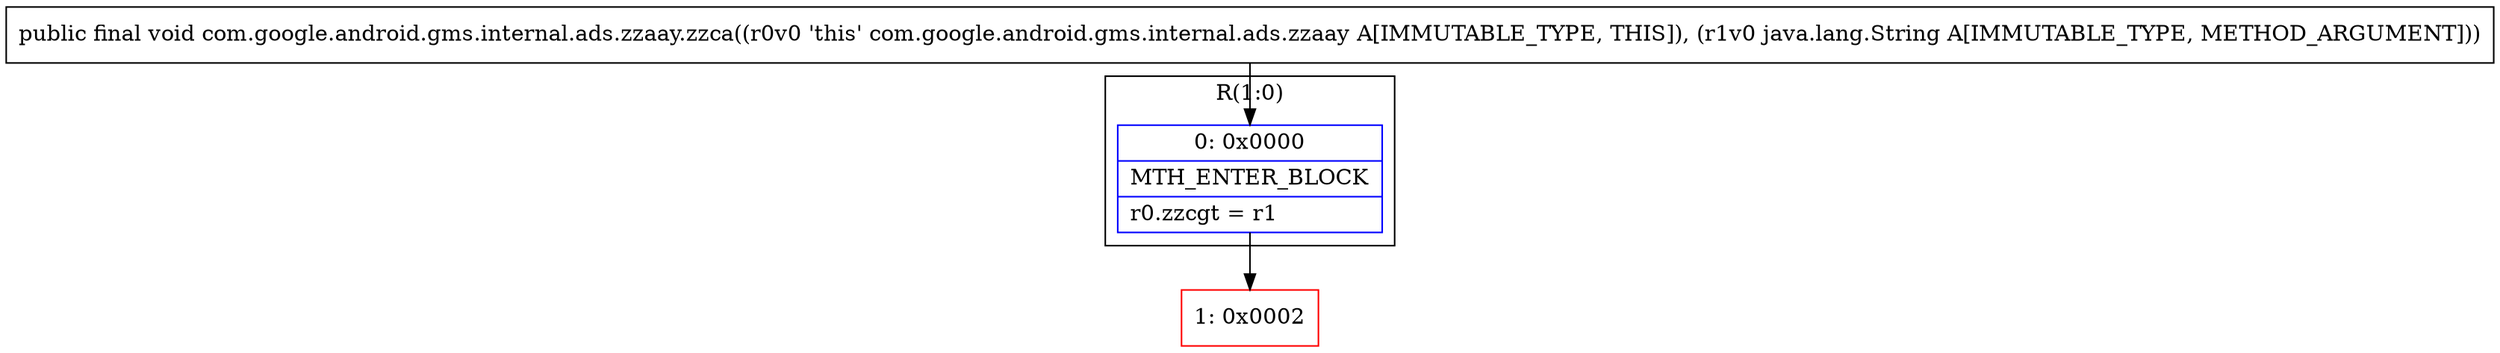 digraph "CFG forcom.google.android.gms.internal.ads.zzaay.zzca(Ljava\/lang\/String;)V" {
subgraph cluster_Region_953633318 {
label = "R(1:0)";
node [shape=record,color=blue];
Node_0 [shape=record,label="{0\:\ 0x0000|MTH_ENTER_BLOCK\l|r0.zzcgt = r1\l}"];
}
Node_1 [shape=record,color=red,label="{1\:\ 0x0002}"];
MethodNode[shape=record,label="{public final void com.google.android.gms.internal.ads.zzaay.zzca((r0v0 'this' com.google.android.gms.internal.ads.zzaay A[IMMUTABLE_TYPE, THIS]), (r1v0 java.lang.String A[IMMUTABLE_TYPE, METHOD_ARGUMENT])) }"];
MethodNode -> Node_0;
Node_0 -> Node_1;
}

